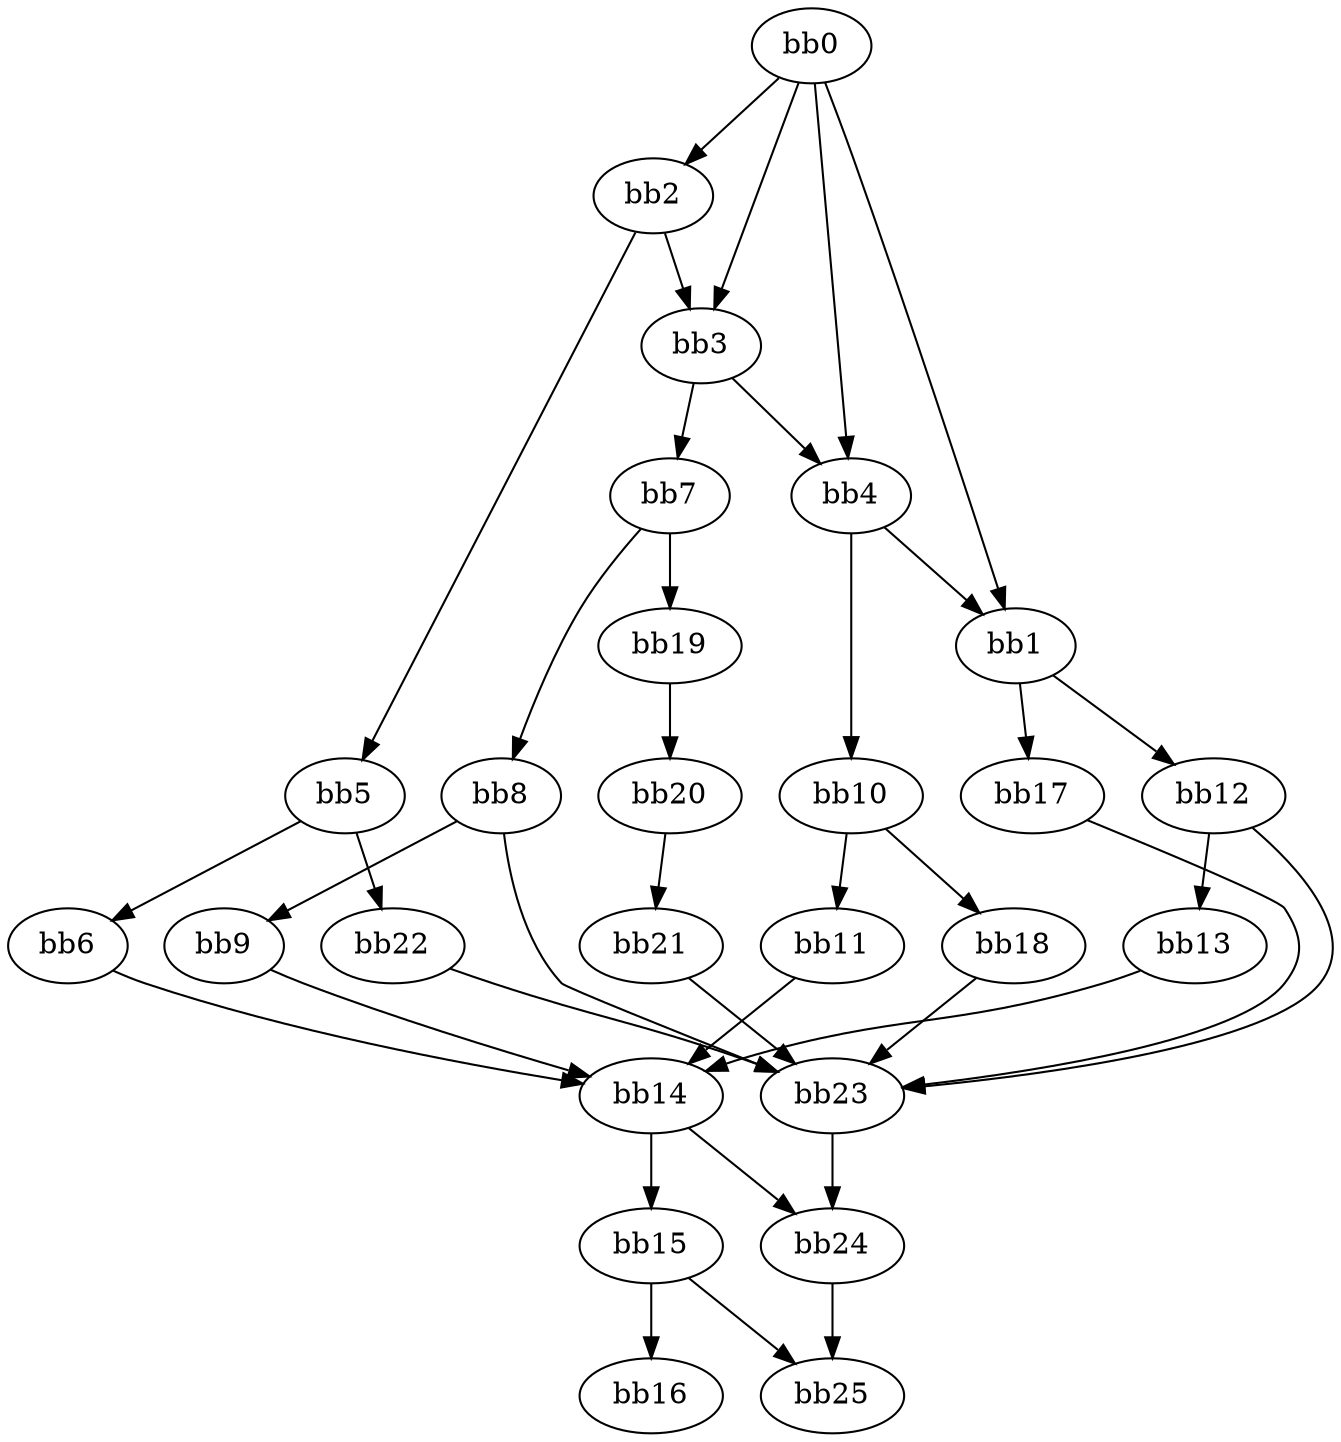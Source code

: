 digraph {
    0 [ label = "bb0\l" ]
    1 [ label = "bb1\l" ]
    2 [ label = "bb2\l" ]
    3 [ label = "bb3\l" ]
    4 [ label = "bb4\l" ]
    5 [ label = "bb5\l" ]
    6 [ label = "bb6\l" ]
    7 [ label = "bb7\l" ]
    8 [ label = "bb8\l" ]
    9 [ label = "bb9\l" ]
    10 [ label = "bb10\l" ]
    11 [ label = "bb11\l" ]
    12 [ label = "bb12\l" ]
    13 [ label = "bb13\l" ]
    14 [ label = "bb14\l" ]
    15 [ label = "bb15\l" ]
    16 [ label = "bb16\l" ]
    17 [ label = "bb17\l" ]
    18 [ label = "bb18\l" ]
    19 [ label = "bb19\l" ]
    20 [ label = "bb20\l" ]
    21 [ label = "bb21\l" ]
    22 [ label = "bb22\l" ]
    23 [ label = "bb23\l" ]
    24 [ label = "bb24\l" ]
    25 [ label = "bb25\l" ]
    0 -> 1 [ ]
    0 -> 2 [ ]
    0 -> 3 [ ]
    0 -> 4 [ ]
    1 -> 12 [ ]
    1 -> 17 [ ]
    2 -> 3 [ ]
    2 -> 5 [ ]
    3 -> 4 [ ]
    3 -> 7 [ ]
    4 -> 1 [ ]
    4 -> 10 [ ]
    5 -> 6 [ ]
    5 -> 22 [ ]
    6 -> 14 [ ]
    7 -> 8 [ ]
    7 -> 19 [ ]
    8 -> 9 [ ]
    8 -> 23 [ ]
    9 -> 14 [ ]
    10 -> 11 [ ]
    10 -> 18 [ ]
    11 -> 14 [ ]
    12 -> 13 [ ]
    12 -> 23 [ ]
    13 -> 14 [ ]
    14 -> 15 [ ]
    14 -> 24 [ ]
    15 -> 16 [ ]
    15 -> 25 [ ]
    17 -> 23 [ ]
    18 -> 23 [ ]
    19 -> 20 [ ]
    20 -> 21 [ ]
    21 -> 23 [ ]
    22 -> 23 [ ]
    23 -> 24 [ ]
    24 -> 25 [ ]
}

